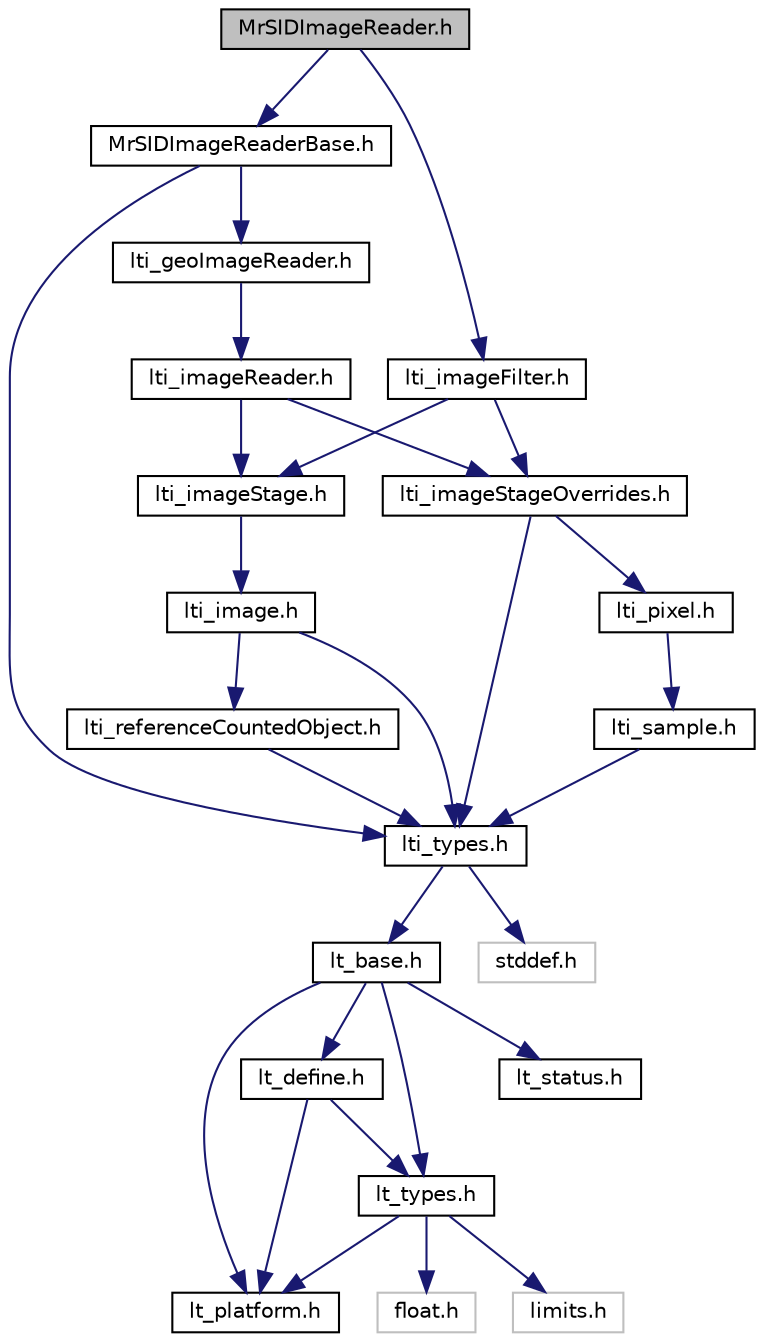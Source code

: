 digraph "MrSIDImageReader.h"
{
  bgcolor="transparent";
  edge [fontname="Helvetica",fontsize="10",labelfontname="Helvetica",labelfontsize="10"];
  node [fontname="Helvetica",fontsize="10",shape=record];
  Node1 [label="MrSIDImageReader.h",height=0.2,width=0.4,color="black", fillcolor="grey75", style="filled" fontcolor="black"];
  Node1 -> Node2 [color="midnightblue",fontsize="10",style="solid",fontname="Helvetica"];
  Node2 [label="MrSIDImageReaderBase.h",height=0.2,width=0.4,color="black",URL="$a00220.html"];
  Node2 -> Node3 [color="midnightblue",fontsize="10",style="solid",fontname="Helvetica"];
  Node3 [label="lti_types.h",height=0.2,width=0.4,color="black",URL="$a00209.html",tooltip="This file contains a number of enums, typedefs, etc, that are used throughout the MrSID SDK..."];
  Node3 -> Node4 [color="midnightblue",fontsize="10",style="solid",fontname="Helvetica"];
  Node4 [label="lt_base.h",height=0.2,width=0.4,color="black",URL="$a00140.html",tooltip="Include file for all LizardTech sources. "];
  Node4 -> Node5 [color="midnightblue",fontsize="10",style="solid",fontname="Helvetica"];
  Node5 [label="lt_platform.h",height=0.2,width=0.4,color="black",URL="$a00156.html",tooltip="Preprocessor symbols for canonical identification of OS, architecture, and compiler. "];
  Node4 -> Node6 [color="midnightblue",fontsize="10",style="solid",fontname="Helvetica"];
  Node6 [label="lt_define.h",height=0.2,width=0.4,color="black",URL="$a00142.html",tooltip="Preprocessor definitions used throughout LizardTech sources. "];
  Node6 -> Node5 [color="midnightblue",fontsize="10",style="solid",fontname="Helvetica"];
  Node6 -> Node7 [color="midnightblue",fontsize="10",style="solid",fontname="Helvetica"];
  Node7 [label="lt_types.h",height=0.2,width=0.4,color="black",URL="$a00159.html",tooltip="Declaration of standard types and limits in a C-interface. "];
  Node7 -> Node8 [color="midnightblue",fontsize="10",style="solid",fontname="Helvetica"];
  Node8 [label="limits.h",height=0.2,width=0.4,color="grey75"];
  Node7 -> Node9 [color="midnightblue",fontsize="10",style="solid",fontname="Helvetica"];
  Node9 [label="float.h",height=0.2,width=0.4,color="grey75"];
  Node7 -> Node5 [color="midnightblue",fontsize="10",style="solid",fontname="Helvetica"];
  Node4 -> Node7 [color="midnightblue",fontsize="10",style="solid",fontname="Helvetica"];
  Node4 -> Node10 [color="midnightblue",fontsize="10",style="solid",fontname="Helvetica"];
  Node10 [label="lt_status.h",height=0.2,width=0.4,color="black",URL="$a00157.html",tooltip="Declaration of the LT_STATUS type and some commonly used status codes. "];
  Node3 -> Node11 [color="midnightblue",fontsize="10",style="solid",fontname="Helvetica"];
  Node11 [label="stddef.h",height=0.2,width=0.4,color="grey75"];
  Node2 -> Node12 [color="midnightblue",fontsize="10",style="solid",fontname="Helvetica"];
  Node12 [label="lti_geoImageReader.h",height=0.2,width=0.4,color="black",URL="$a00175.html"];
  Node12 -> Node13 [color="midnightblue",fontsize="10",style="solid",fontname="Helvetica"];
  Node13 [label="lti_imageReader.h",height=0.2,width=0.4,color="black",URL="$a00180.html"];
  Node13 -> Node14 [color="midnightblue",fontsize="10",style="solid",fontname="Helvetica"];
  Node14 [label="lti_imageStage.h",height=0.2,width=0.4,color="black",URL="$a00181.html"];
  Node14 -> Node15 [color="midnightblue",fontsize="10",style="solid",fontname="Helvetica"];
  Node15 [label="lti_image.h",height=0.2,width=0.4,color="black",URL="$a00178.html"];
  Node15 -> Node3 [color="midnightblue",fontsize="10",style="solid",fontname="Helvetica"];
  Node15 -> Node16 [color="midnightblue",fontsize="10",style="solid",fontname="Helvetica"];
  Node16 [label="lti_referenceCountedObject.h",height=0.2,width=0.4,color="black",URL="$a00203.html"];
  Node16 -> Node3 [color="midnightblue",fontsize="10",style="solid",fontname="Helvetica"];
  Node13 -> Node17 [color="midnightblue",fontsize="10",style="solid",fontname="Helvetica"];
  Node17 [label="lti_imageStageOverrides.h",height=0.2,width=0.4,color="black",URL="$a00183.html"];
  Node17 -> Node3 [color="midnightblue",fontsize="10",style="solid",fontname="Helvetica"];
  Node17 -> Node18 [color="midnightblue",fontsize="10",style="solid",fontname="Helvetica"];
  Node18 [label="lti_pixel.h",height=0.2,width=0.4,color="black",URL="$a00199.html"];
  Node18 -> Node19 [color="midnightblue",fontsize="10",style="solid",fontname="Helvetica"];
  Node19 [label="lti_sample.h",height=0.2,width=0.4,color="black",URL="$a00204.html"];
  Node19 -> Node3 [color="midnightblue",fontsize="10",style="solid",fontname="Helvetica"];
  Node1 -> Node20 [color="midnightblue",fontsize="10",style="solid",fontname="Helvetica"];
  Node20 [label="lti_imageFilter.h",height=0.2,width=0.4,color="black",URL="$a00179.html"];
  Node20 -> Node14 [color="midnightblue",fontsize="10",style="solid",fontname="Helvetica"];
  Node20 -> Node17 [color="midnightblue",fontsize="10",style="solid",fontname="Helvetica"];
}
